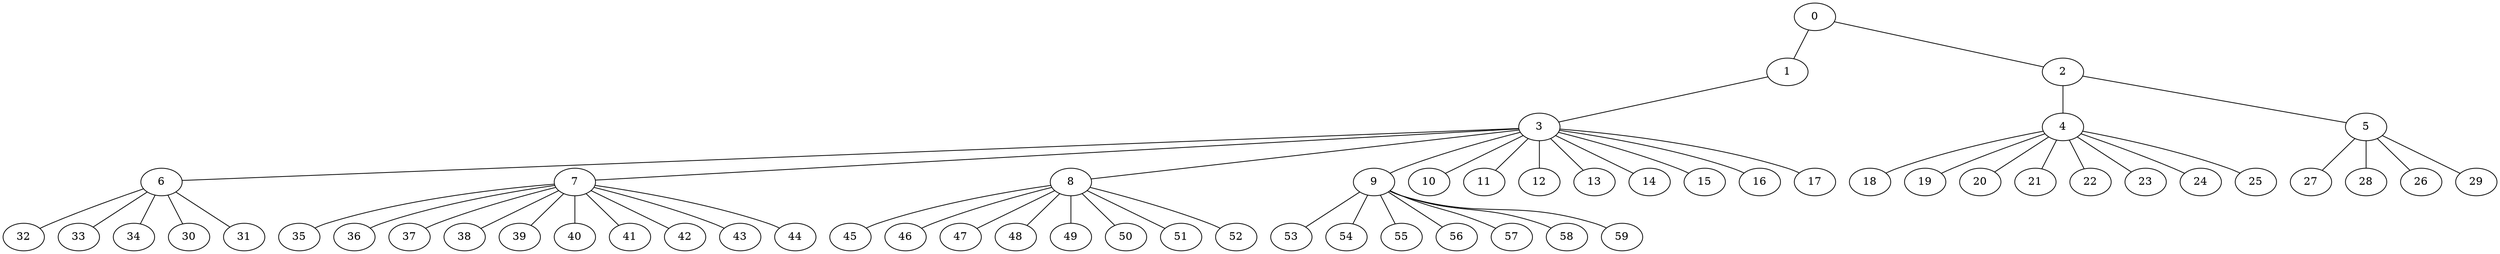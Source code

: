 
graph graphname {
    0 -- 1
0 -- 2
1 -- 3
2 -- 4
2 -- 5
3 -- 6
3 -- 7
3 -- 8
3 -- 9
3 -- 10
3 -- 11
3 -- 12
3 -- 13
3 -- 14
3 -- 15
3 -- 16
3 -- 17
4 -- 18
4 -- 19
4 -- 20
4 -- 21
4 -- 22
4 -- 23
4 -- 24
4 -- 25
5 -- 27
5 -- 28
5 -- 26
5 -- 29
6 -- 32
6 -- 33
6 -- 34
6 -- 30
6 -- 31
7 -- 35
7 -- 36
7 -- 37
7 -- 38
7 -- 39
7 -- 40
7 -- 41
7 -- 42
7 -- 43
7 -- 44
8 -- 45
8 -- 46
8 -- 47
8 -- 48
8 -- 49
8 -- 50
8 -- 51
8 -- 52
9 -- 53
9 -- 54
9 -- 55
9 -- 56
9 -- 57
9 -- 58
9 -- 59

}
